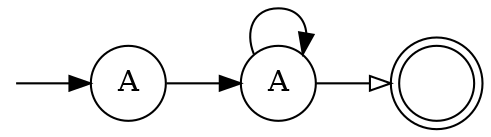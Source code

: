 digraph G {
  node [shape=circle]
  rankdir=LR
  
  init [label="", shape=point, style=invis]
  A1 [label=A]
  A2 [label=A]
  
  init -> A1 -> A2
  A2 -> A2
  A2 -> accept [arrowhead=empty]

  accept [label="", shape=doublecircle]
}
